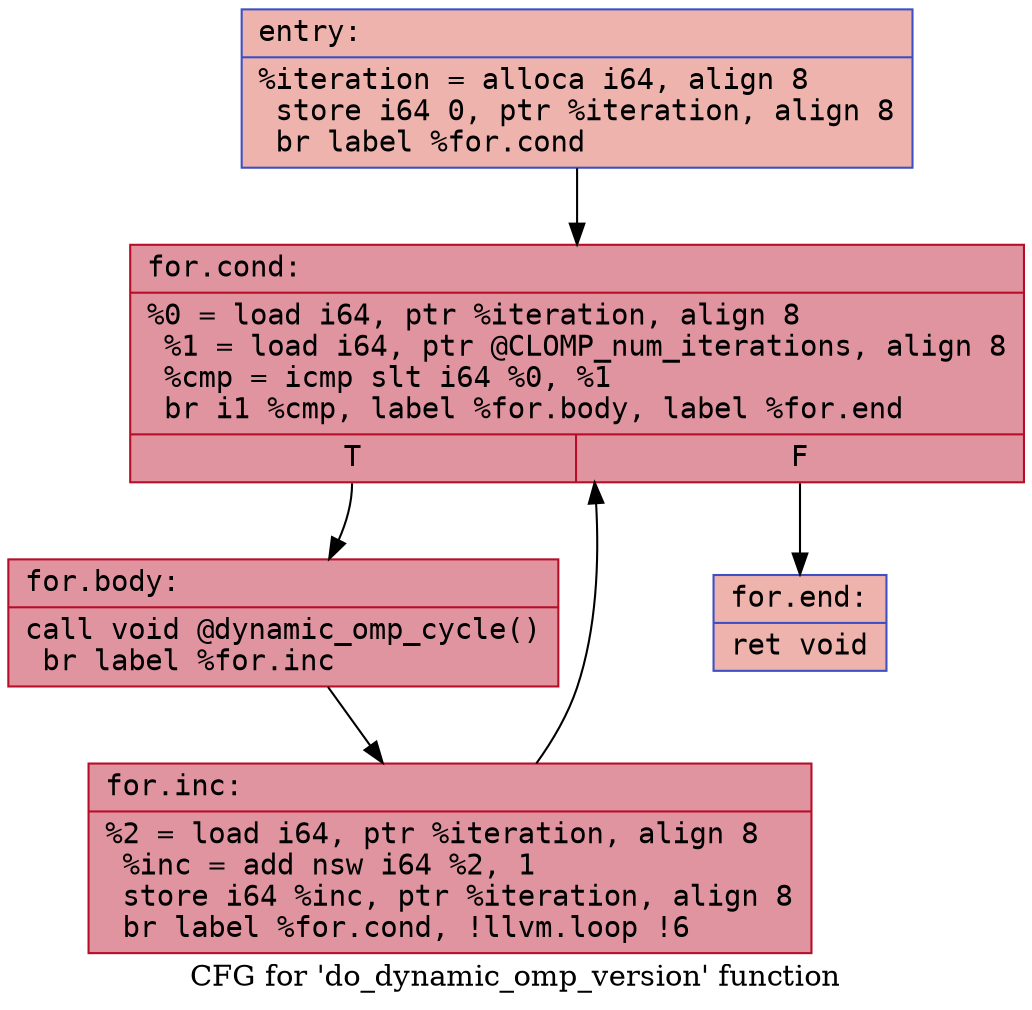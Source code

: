 digraph "CFG for 'do_dynamic_omp_version' function" {
	label="CFG for 'do_dynamic_omp_version' function";

	Node0x5567ef5ad480 [shape=record,color="#3d50c3ff", style=filled, fillcolor="#d6524470" fontname="Courier",label="{entry:\l|  %iteration = alloca i64, align 8\l  store i64 0, ptr %iteration, align 8\l  br label %for.cond\l}"];
	Node0x5567ef5ad480 -> Node0x5567ef5ad6d0[tooltip="entry -> for.cond\nProbability 100.00%" ];
	Node0x5567ef5ad6d0 [shape=record,color="#b70d28ff", style=filled, fillcolor="#b70d2870" fontname="Courier",label="{for.cond:\l|  %0 = load i64, ptr %iteration, align 8\l  %1 = load i64, ptr @CLOMP_num_iterations, align 8\l  %cmp = icmp slt i64 %0, %1\l  br i1 %cmp, label %for.body, label %for.end\l|{<s0>T|<s1>F}}"];
	Node0x5567ef5ad6d0:s0 -> Node0x5567ef5ad9d0[tooltip="for.cond -> for.body\nProbability 96.88%" ];
	Node0x5567ef5ad6d0:s1 -> Node0x5567ef5ada20[tooltip="for.cond -> for.end\nProbability 3.12%" ];
	Node0x5567ef5ad9d0 [shape=record,color="#b70d28ff", style=filled, fillcolor="#b70d2870" fontname="Courier",label="{for.body:\l|  call void @dynamic_omp_cycle()\l  br label %for.inc\l}"];
	Node0x5567ef5ad9d0 -> Node0x5567ef5adc40[tooltip="for.body -> for.inc\nProbability 100.00%" ];
	Node0x5567ef5adc40 [shape=record,color="#b70d28ff", style=filled, fillcolor="#b70d2870" fontname="Courier",label="{for.inc:\l|  %2 = load i64, ptr %iteration, align 8\l  %inc = add nsw i64 %2, 1\l  store i64 %inc, ptr %iteration, align 8\l  br label %for.cond, !llvm.loop !6\l}"];
	Node0x5567ef5adc40 -> Node0x5567ef5ad6d0[tooltip="for.inc -> for.cond\nProbability 100.00%" ];
	Node0x5567ef5ada20 [shape=record,color="#3d50c3ff", style=filled, fillcolor="#d6524470" fontname="Courier",label="{for.end:\l|  ret void\l}"];
}
